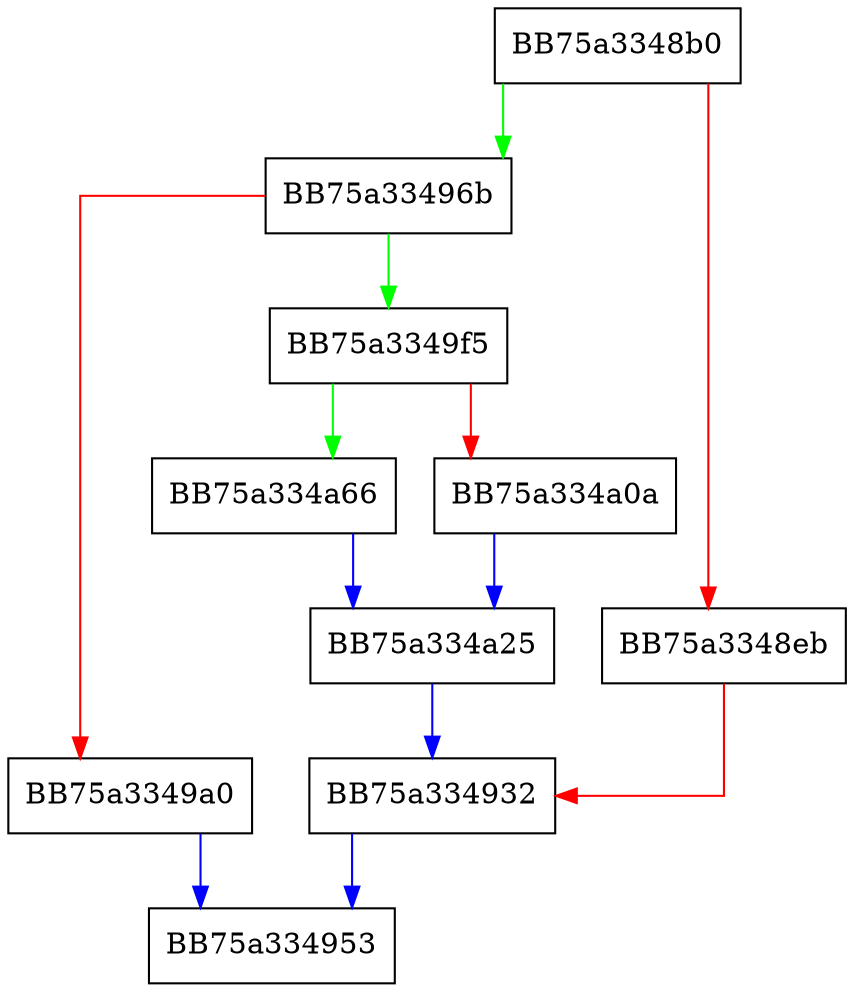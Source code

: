digraph conv_size {
  node [shape="box"];
  graph [splines=ortho];
  BB75a3348b0 -> BB75a33496b [color="green"];
  BB75a3348b0 -> BB75a3348eb [color="red"];
  BB75a3348eb -> BB75a334932 [color="red"];
  BB75a334932 -> BB75a334953 [color="blue"];
  BB75a33496b -> BB75a3349f5 [color="green"];
  BB75a33496b -> BB75a3349a0 [color="red"];
  BB75a3349a0 -> BB75a334953 [color="blue"];
  BB75a3349f5 -> BB75a334a66 [color="green"];
  BB75a3349f5 -> BB75a334a0a [color="red"];
  BB75a334a0a -> BB75a334a25 [color="blue"];
  BB75a334a25 -> BB75a334932 [color="blue"];
  BB75a334a66 -> BB75a334a25 [color="blue"];
}